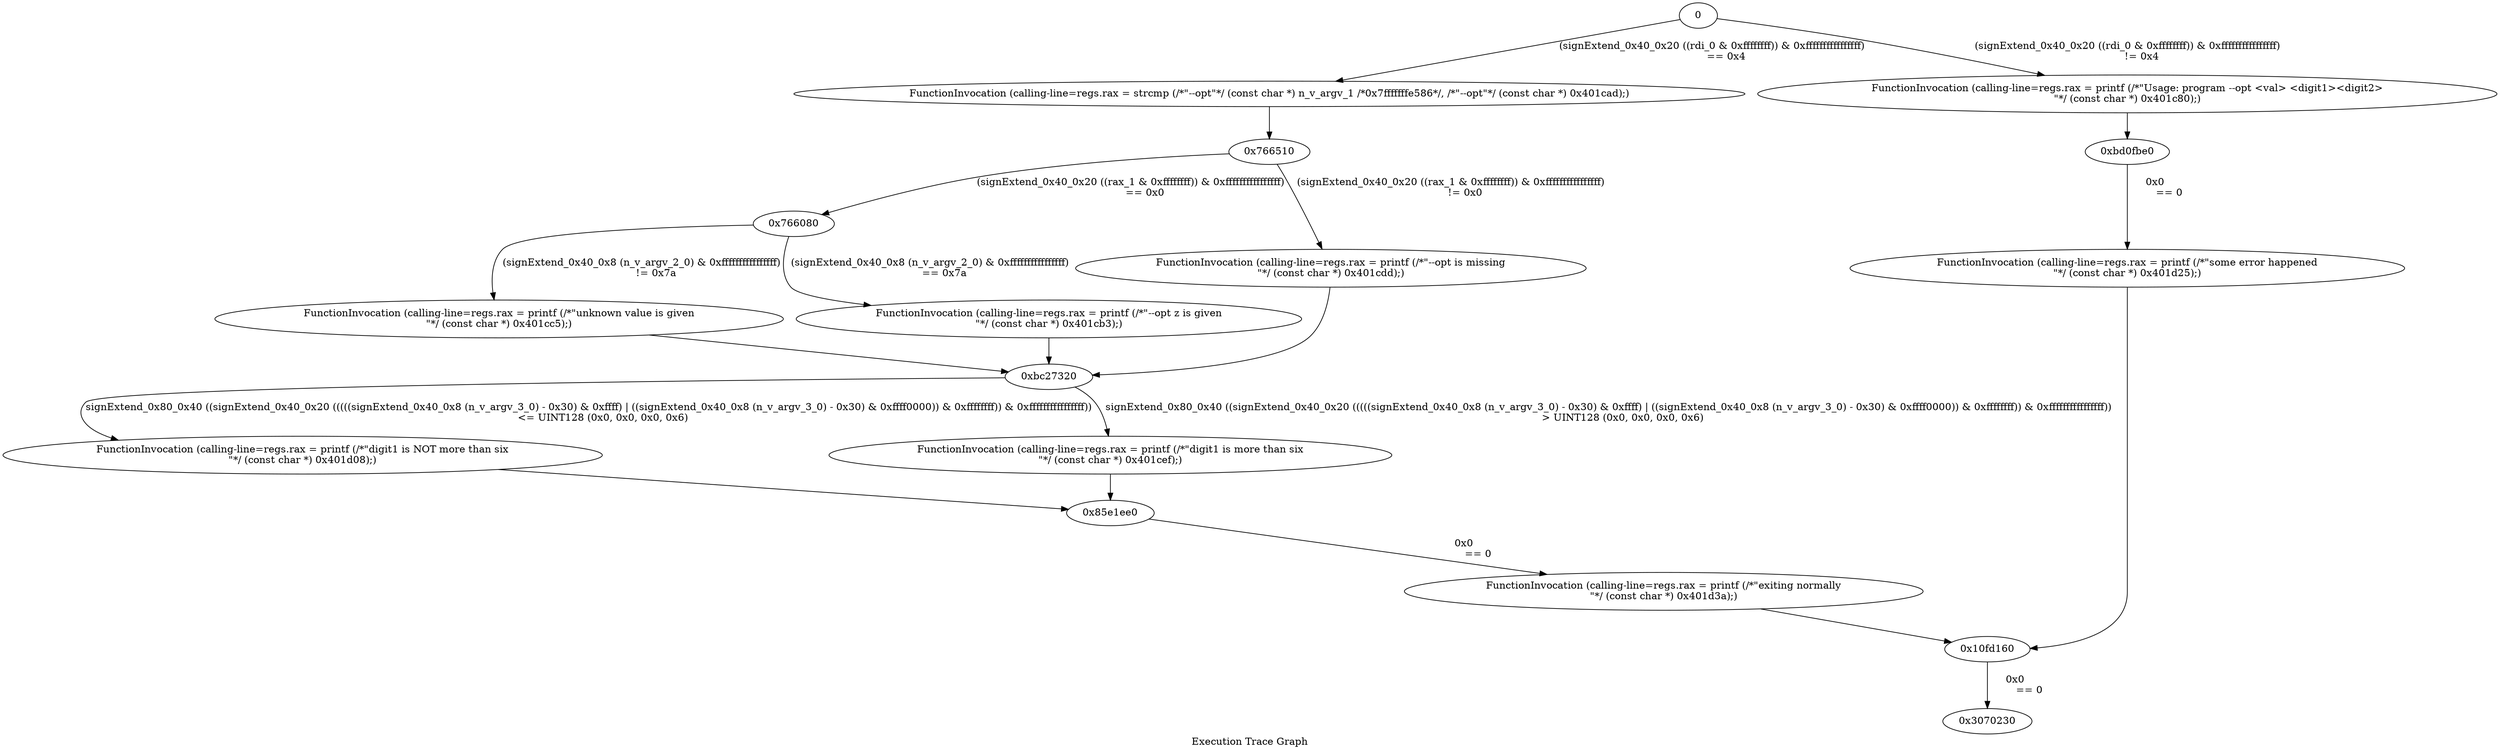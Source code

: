 digraph "Execution Trace Graph" {
	label="Execution Trace Graph";

	Node0 [label = "0"];
	Node0x766080 [label = "0x766080"];
	Node0x766510 [label = "0x766510"];
	Node0x10fd160 [label = "0x10fd160"];
	Node0x2031050 [label = "FunctionInvocation (calling-line=regs.rax = printf (/*\"exiting normally\n\"*/ (const char *) 0x401d3a);)"];
	Node0x3070230 [label = "0x3070230"];
	Node0x7feb5f0 [label = "FunctionInvocation (calling-line=regs.rax = printf (/*\"digit1 is NOT more than six\n\"*/ (const char *) 0x401d08);)"];
	Node0x85e1ee0 [label = "0x85e1ee0"];
	Node0xbc27320 [label = "0xbc27320"];
	Node0xbd0fbe0 [label = "0xbd0fbe0"];
	Node0x21976490 [label = "FunctionInvocation (calling-line=regs.rax = printf (/*\"digit1 is more than six\n\"*/ (const char *) 0x401cef);)"];
	Node0x25236b50 [label = "FunctionInvocation (calling-line=regs.rax = printf (/*\"unknown value is given\n\"*/ (const char *) 0x401cc5);)"];
	Node0x3158b850 [label = "FunctionInvocation (calling-line=regs.rax = printf (/*\"--opt z is given\n\"*/ (const char *) 0x401cb3);)"];
	Node0x39977270 [label = "FunctionInvocation (calling-line=regs.rax = strcmp (/*\"--opt\"*/ (const char *) n_v_argv_1 /*0x7fffffffe586*/, /*\"--opt\"*/ (const char *) 0x401cad);)"];
	Node0x3e517600 [label = "FunctionInvocation (calling-line=regs.rax = printf (/*\"--opt is missing\n\"*/ (const char *) 0x401cdd);)"];
	Node0x41ae1450 [label = "FunctionInvocation (calling-line=regs.rax = printf (/*\"Usage: program --opt <val> <digit1><digit2>\n\"*/ (const char *) 0x401c80);)"];
	Node0x468231c0 [label = "FunctionInvocation (calling-line=regs.rax = printf (/*\"some error happened\n\"*/ (const char *) 0x401d25);)"];
	Node0 -> Node0x39977270 [label = "(signExtend_0x40_0x20 ((rdi_0 & 0xffffffff)) & 0xffffffffffffffff)
	 == 0x4"];
	Node0x39977270 -> Node0x766510 [label = ""];
	Node0 -> Node0x41ae1450 [label = "(signExtend_0x40_0x20 ((rdi_0 & 0xffffffff)) & 0xffffffffffffffff)
	 != 0x4"];
	Node0x41ae1450 -> Node0xbd0fbe0 [label = ""];
	Node0x766510 -> Node0x766080 [label = "(signExtend_0x40_0x20 ((rax_1 & 0xffffffff)) & 0xffffffffffffffff)
	 == 0x0"];
	Node0x766510 -> Node0x3e517600 [label = "(signExtend_0x40_0x20 ((rax_1 & 0xffffffff)) & 0xffffffffffffffff)
	 != 0x0"];
	Node0x3e517600 -> Node0xbc27320 [label = ""];
	Node0xbd0fbe0 -> Node0x468231c0 [label = "0x0
	 == 0"];
	Node0x468231c0 -> Node0x10fd160 [label = ""];
	Node0x766080 -> Node0x25236b50 [label = "(signExtend_0x40_0x8 (n_v_argv_2_0) & 0xffffffffffffffff)
	 != 0x7a"];
	Node0x25236b50 -> Node0xbc27320 [label = ""];
	Node0x766080 -> Node0x3158b850 [label = "(signExtend_0x40_0x8 (n_v_argv_2_0) & 0xffffffffffffffff)
	 == 0x7a"];
	Node0x3158b850 -> Node0xbc27320 [label = ""];
	Node0xbc27320 -> Node0x7feb5f0 [label = "signExtend_0x80_0x40 ((signExtend_0x40_0x20 (((((signExtend_0x40_0x8 (n_v_argv_3_0) - 0x30) & 0xffff) | ((signExtend_0x40_0x8 (n_v_argv_3_0) - 0x30) & 0xffff0000)) & 0xffffffff)) & 0xffffffffffffffff))
	 <= UINT128 (0x0, 0x0, 0x0, 0x6)"];
	Node0x7feb5f0 -> Node0x85e1ee0 [label = ""];
	Node0xbc27320 -> Node0x21976490 [label = "signExtend_0x80_0x40 ((signExtend_0x40_0x20 (((((signExtend_0x40_0x8 (n_v_argv_3_0) - 0x30) & 0xffff) | ((signExtend_0x40_0x8 (n_v_argv_3_0) - 0x30) & 0xffff0000)) & 0xffffffff)) & 0xffffffffffffffff))
	 > UINT128 (0x0, 0x0, 0x0, 0x6)"];
	Node0x21976490 -> Node0x85e1ee0 [label = ""];
	Node0x10fd160 -> Node0x3070230 [label = "0x0
	 == 0"];
	Node0x85e1ee0 -> Node0x2031050 [label = "0x0
	 == 0"];
	Node0x2031050 -> Node0x10fd160 [label = ""];
}
